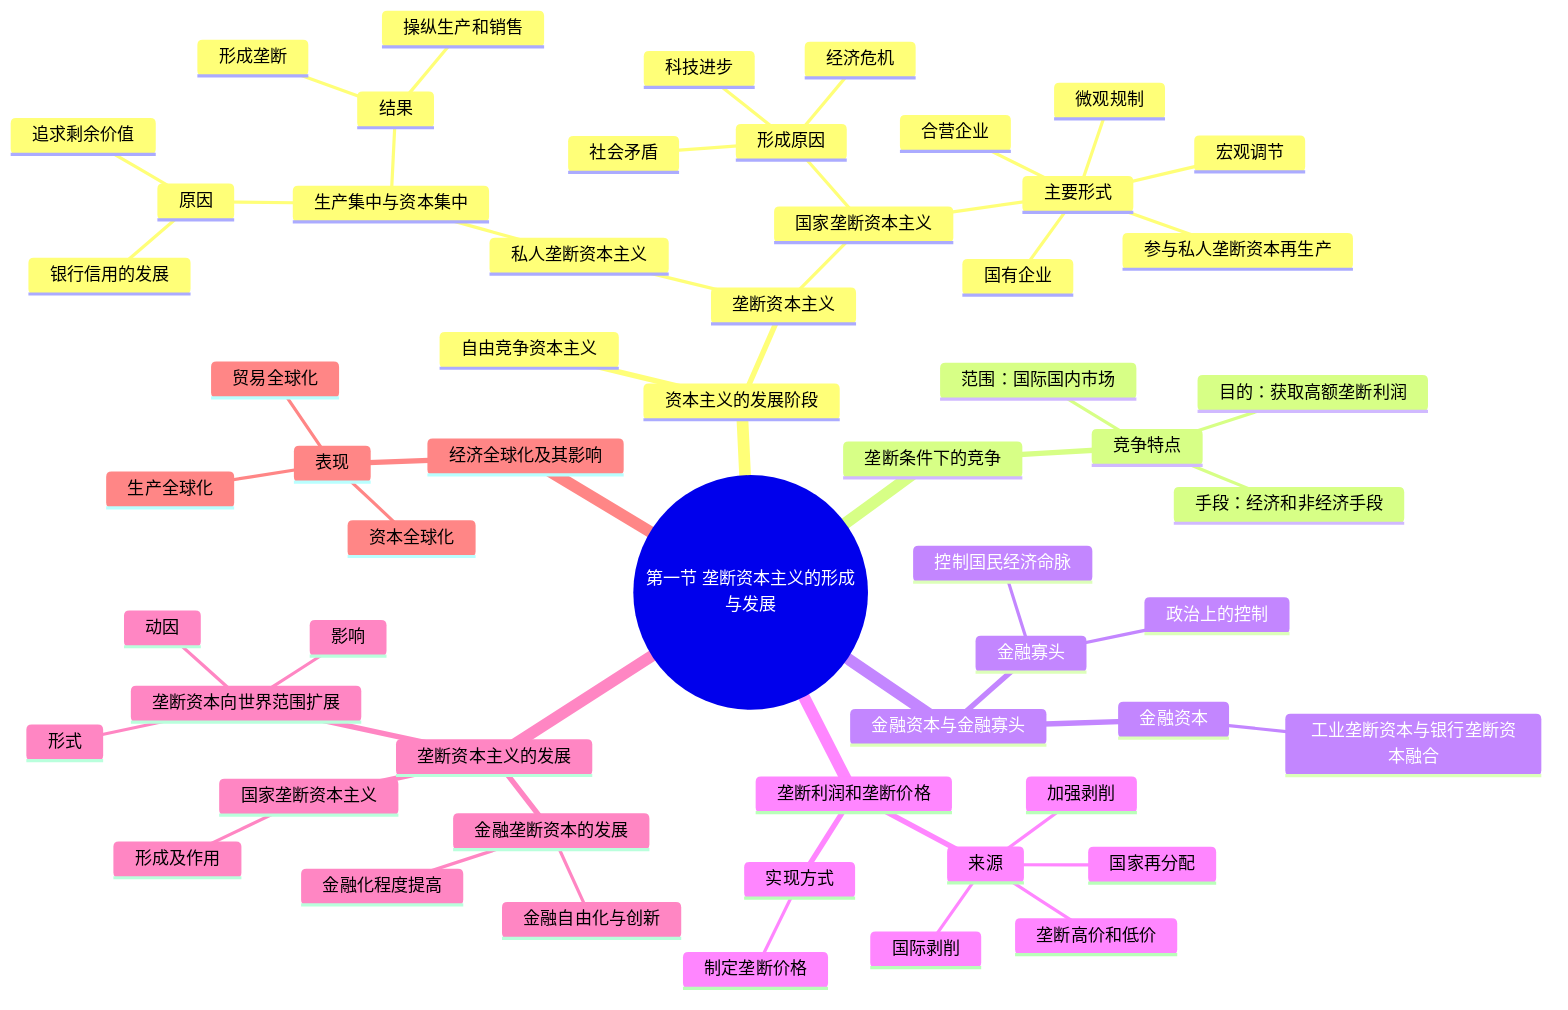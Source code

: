 mindmap
  root((第一节 垄断资本主义的形成与发展))
    资本主义的发展阶段
      自由竞争资本主义
      垄断资本主义
        私人垄断资本主义
          生产集中与资本集中
            原因
              追求剩余价值
              银行信用的发展
            结果
              形成垄断
              操纵生产和销售
        国家垄断资本主义
          形成原因
            科技进步
            经济危机
            社会矛盾
          主要形式
            国有企业
            合营企业
            参与私人垄断资本再生产
            宏观调节
            微观规制
    垄断条件下的竞争
      竞争特点
        目的：获取高额垄断利润
        手段：经济和非经济手段
        范围：国际国内市场
    金融资本与金融寡头
      金融资本
        工业垄断资本与银行垄断资本融合
      金融寡头
        控制国民经济命脉
        政治上的控制
    垄断利润和垄断价格
      来源
        加强剥削
        垄断高价和低价
        国际剥削
        国家再分配
      实现方式
        制定垄断价格
    垄断资本主义的发展
      国家垄断资本主义
        形成及作用
      金融垄断资本的发展
        金融自由化与创新
        金融化程度提高
      垄断资本向世界范围扩展
        动因
        形式
        影响
    经济全球化及其影响
      表现
        生产全球化
        资本全球化
        贸易全球化